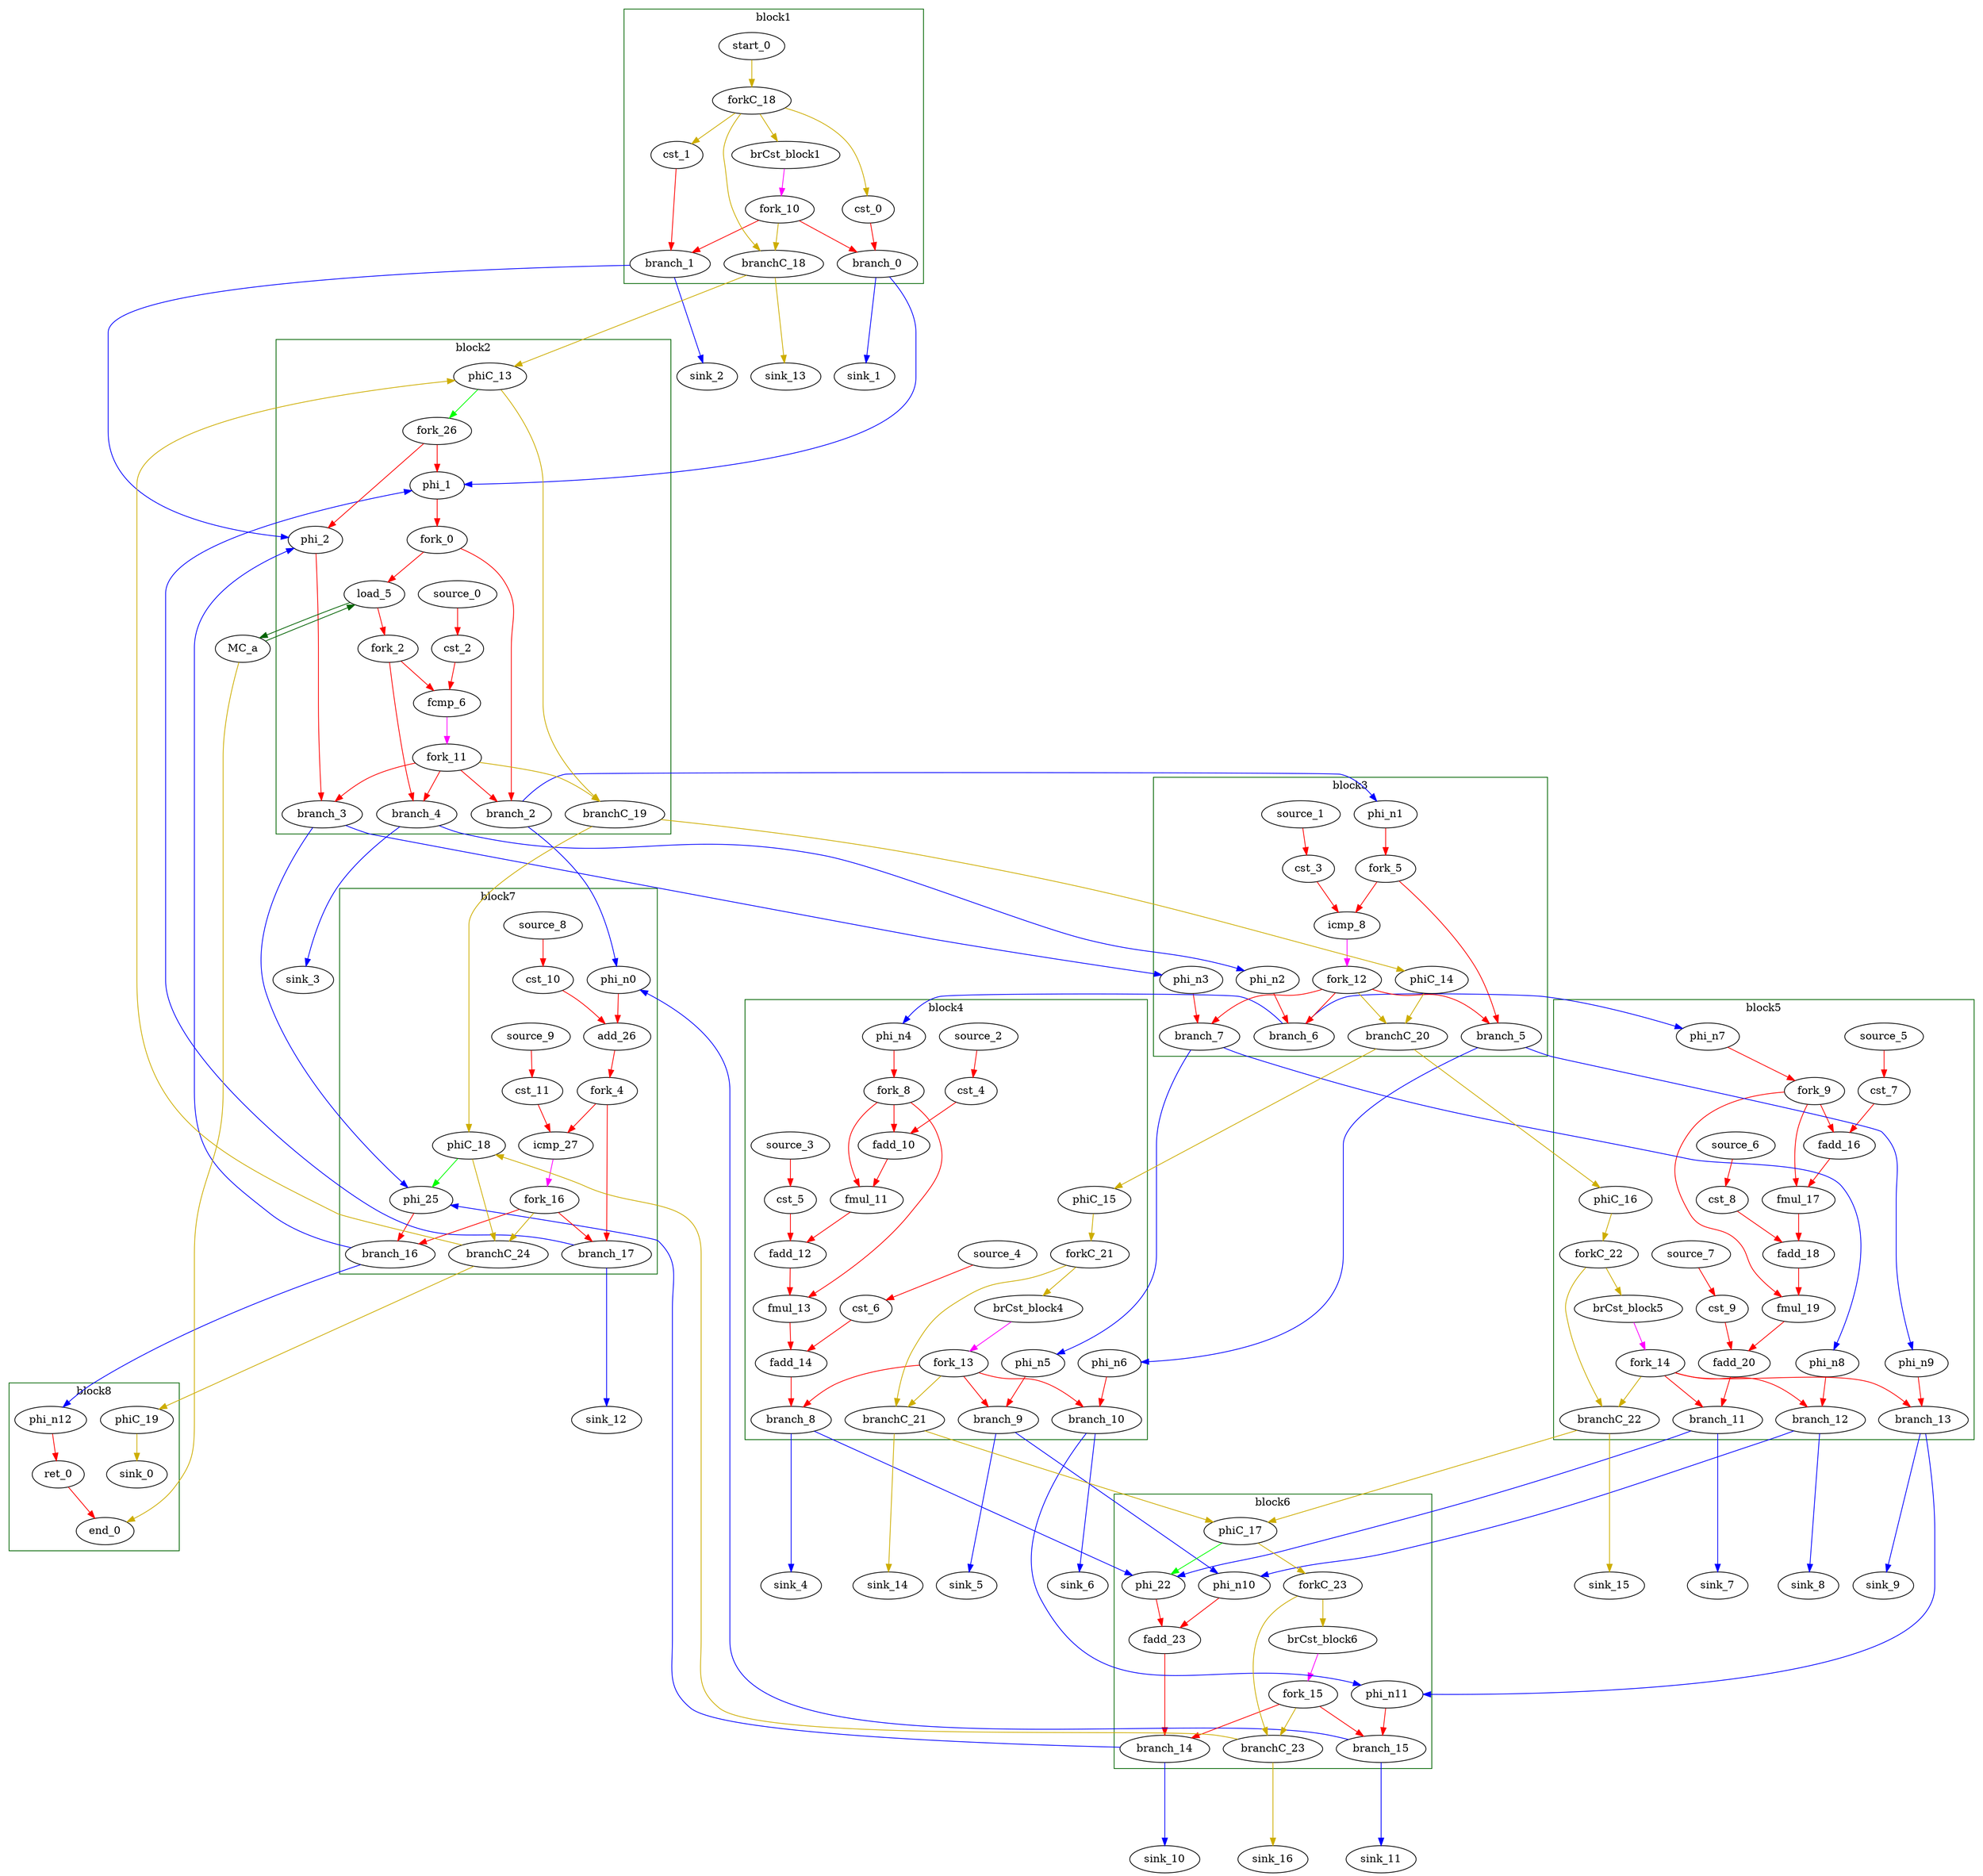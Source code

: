 Digraph G {
	splines=spline;
//DHLS version: 0.1.1" [shape = "none" pos = "20,20!"]
		"brCst_block1" [type = "Constant", bbID= 1, in = "in1:1", out = "out1:1", value = "0x1"];
		"cst_0" [type = "Constant", bbID= 1, in = "in1:1", out = "out1:1", value = "0x00000000"];
		"phi_1" [type = "Mux", bbID= 2, in = "in1?:1 in2:10 in3:10 ", out = "out1:10", delay=1.397];
		"cst_1" [type = "Constant", bbID= 1, in = "in1:32", out = "out1:32", value = "0x00000000"];
		"phi_2" [type = "Mux", bbID= 2, in = "in1?:1 in2:32 in3:32 ", out = "out1:32", delay=1.397];
		"load_5" [type = "Operator", bbID= 2, op = "mc_load_op", bbID= 2, portId= 0, in = "in1:32 in2:10 ", out = "out1:32 out2:10 ", delay=1.412, latency=2, II=1];
		"cst_2" [type = "Constant", bbID= 2, in = "in1:32", out = "out1:32", value = "0x00000000"];
		"fcmp_6" [type = "Operator", bbID= 2, op = "fcmp_ult_op", in = "in1:32 in2:32 ", out = "out1:1 ", delay=1.895, latency=2, II=1];
		"cst_3" [type = "Constant", bbID= 3, in = "in1:3", out = "out1:3", value = "0x00000005"];
		"icmp_8" [type = "Operator", bbID= 3, op = "icmp_ugt_op", in = "in1:10 in2:10 ", out = "out1:1 ", delay=1.907, latency=0, II=1];
		"cst_4" [type = "Constant", bbID= 4, in = "in1:32", out = "out1:32", value = "0x3E800000"];
		"fadd_10" [type = "Operator", bbID= 4, op = "fadd_op", in = "in1:32 in2:32 ", out = "out1:32 ", delay=0.000, latency=10, II=1];
		"fmul_11" [type = "Operator", bbID= 4, op = "fmul_op", in = "in1:32 in2:32 ", out = "out1:32 ", delay=0.000, latency=6, II=1];
		"cst_5" [type = "Constant", bbID= 4, in = "in1:32", out = "out1:32", value = "0x3F000000"];
		"fadd_12" [type = "Operator", bbID= 4, op = "fadd_op", in = "in1:32 in2:32 ", out = "out1:32 ", delay=0.000, latency=10, II=1];
		"fmul_13" [type = "Operator", bbID= 4, op = "fmul_op", in = "in1:32 in2:32 ", out = "out1:32 ", delay=0.000, latency=6, II=1];
		"cst_6" [type = "Constant", bbID= 4, in = "in1:32", out = "out1:32", value = "0x3E000000"];
		"fadd_14" [type = "Operator", bbID= 4, op = "fadd_op", in = "in1:32 in2:32 ", out = "out1:32 ", delay=0.000, latency=10, II=1];
		"brCst_block4" [type = "Constant", bbID= 4, in = "in1:1", out = "out1:1", value = "0x1"];
		"cst_7" [type = "Constant", bbID= 5, in = "in1:32", out = "out1:32", value = "0x3F23D70A"];
		"fadd_16" [type = "Operator", bbID= 5, op = "fadd_op", in = "in1:32 in2:32 ", out = "out1:32 ", delay=0.000, latency=10, II=1];
		"fmul_17" [type = "Operator", bbID= 5, op = "fmul_op", in = "in1:32 in2:32 ", out = "out1:32 ", delay=0.000, latency=6, II=1];
		"cst_8" [type = "Constant", bbID= 5, in = "in1:32", out = "out1:32", value = "0x3F333333"];
		"fadd_18" [type = "Operator", bbID= 5, op = "fadd_op", in = "in1:32 in2:32 ", out = "out1:32 ", delay=0.000, latency=10, II=1];
		"fmul_19" [type = "Operator", bbID= 5, op = "fmul_op", in = "in1:32 in2:32 ", out = "out1:32 ", delay=0.000, latency=6, II=1];
		"cst_9" [type = "Constant", bbID= 5, in = "in1:32", out = "out1:32", value = "0x3E570A3D"];
		"fadd_20" [type = "Operator", bbID= 5, op = "fadd_op", in = "in1:32 in2:32 ", out = "out1:32 ", delay=0.000, latency=10, II=1];
		"brCst_block5" [type = "Constant", bbID= 5, in = "in1:1", out = "out1:1", value = "0x1"];
		"phi_22" [type = "Mux", bbID= 6, in = "in1?:1 in2:32 in3:32 ", out = "out1:32", delay=1.397];
		"fadd_23" [type = "Operator", bbID= 6, op = "fadd_op", in = "in1:32 in2:32 ", out = "out1:32 ", delay=0.000, latency=10, II=1];
		"brCst_block6" [type = "Constant", bbID= 6, in = "in1:1", out = "out1:1", value = "0x1"];
		"phi_25" [type = "Mux", bbID= 7, in = "in1?:1 in2:32 in3:32 ", out = "out1:32", delay=1.397];
		"cst_10" [type = "Constant", bbID= 7, in = "in1:1", out = "out1:1", value = "0x00000001"];
		"add_26" [type = "Operator", bbID= 7, op = "add_op", in = "in1:10 in2:10 ", out = "out1:10 ", delay=2.287, latency=0, II=1];
		"cst_11" [type = "Constant", bbID= 7, in = "in1:10", out = "out1:10", value = "0x000003E8"];
		"icmp_27" [type = "Operator", bbID= 7, op = "icmp_ult_op", in = "in1:10 in2:10 ", out = "out1:1 ", delay=1.907, latency=0, II=1];
		"ret_0" [type = "Operator", bbID= 8, op = "ret_op", in = "in1:32 ", out = "out1:32 ", delay=0.000, latency=0, II=1];
		"phi_n0" [type = "Merge", bbID= 7, in = "in1:10 in2:10 ", out = "out1:10", delay=1.397];
		"phi_n1" [type = "Merge", bbID= 3, in = "in1:10 ", out = "out1:10", delay=0.000];
		"phi_n2" [type = "Merge", bbID= 3, in = "in1:32 ", out = "out1:32", delay=0.000];
		"phi_n3" [type = "Merge", bbID= 3, in = "in1:32 ", out = "out1:32", delay=0.000];
		"phi_n4" [type = "Merge", bbID= 4, in = "in1:32 ", out = "out1:32", delay=0.000];
		"phi_n5" [type = "Merge", bbID= 4, in = "in1:32 ", out = "out1:32", delay=0.000];
		"phi_n6" [type = "Merge", bbID= 4, in = "in1:10 ", out = "out1:10", delay=0.000];
		"phi_n7" [type = "Merge", bbID= 5, in = "in1:32 ", out = "out1:32", delay=0.000];
		"phi_n8" [type = "Merge", bbID= 5, in = "in1:32 ", out = "out1:32", delay=0.000];
		"phi_n9" [type = "Merge", bbID= 5, in = "in1:10 ", out = "out1:10", delay=0.000];
		"phi_n10" [type = "Merge", bbID= 6, in = "in1:32 in2:32 ", out = "out1:32", delay=1.397];
		"phi_n11" [type = "Merge", bbID= 6, in = "in1:10 in2:10 ", out = "out1:10", delay=1.397];
		"phi_n12" [type = "Merge", bbID= 8, in = "in1:32 ", out = "out1:32", delay=0.000];
		"fork_0" [type = "Fork", bbID= 2, in = "in1:10", out = "out1:10 out2:10 "];
		"fork_2" [type = "Fork", bbID= 2, in = "in1:32", out = "out1:32 out2:32 "];
		"fork_4" [type = "Fork", bbID= 7, in = "in1:10", out = "out1:10 out2:10 "];
		"fork_5" [type = "Fork", bbID= 3, in = "in1:10", out = "out1:10 out2:10 "];
		"fork_8" [type = "Fork", bbID= 4, in = "in1:32", out = "out1:32 out2:32 out3:32 "];
		"fork_9" [type = "Fork", bbID= 5, in = "in1:32", out = "out1:32 out2:32 out3:32 "];
		"branch_0" [type = "Branch", bbID= 1,  in = "in1:1 in2?:1", out = "out1+:1 out2-:1"];
		"branch_1" [type = "Branch", bbID= 1,  in = "in1:32 in2?:1", out = "out1+:32 out2-:32"];
		"fork_10" [type = "Fork", bbID= 1, in = "in1:1", out = "out1:1 out2:1 out3:1 "];
		"branch_2" [type = "Branch", bbID= 2,  in = "in1:10 in2?:1", out = "out1+:10 out2-:10"];
		"branch_3" [type = "Branch", bbID= 2,  in = "in1:32 in2?:1", out = "out1+:32 out2-:32"];
		"branch_4" [type = "Branch", bbID= 2,  in = "in1:32 in2?:1", out = "out1+:32 out2-:32"];
		"fork_11" [type = "Fork", bbID= 2, in = "in1:1", out = "out1:1 out2:1 out3:1 out4:1 "];
		"branch_5" [type = "Branch", bbID= 3,  in = "in1:10 in2?:1", out = "out1+:10 out2-:10"];
		"branch_6" [type = "Branch", bbID= 3,  in = "in1:32 in2?:1", out = "out1+:32 out2-:32"];
		"branch_7" [type = "Branch", bbID= 3,  in = "in1:32 in2?:1", out = "out1+:32 out2-:32"];
		"fork_12" [type = "Fork", bbID= 3, in = "in1:1", out = "out1:1 out2:1 out3:1 out4:1 "];
		"branch_8" [type = "Branch", bbID= 4,  in = "in1:32 in2?:1", out = "out1+:32 out2-:32"];
		"branch_9" [type = "Branch", bbID= 4,  in = "in1:32 in2?:1", out = "out1+:32 out2-:32"];
		"branch_10" [type = "Branch", bbID= 4,  in = "in1:10 in2?:1", out = "out1+:10 out2-:10"];
		"fork_13" [type = "Fork", bbID= 4, in = "in1:1", out = "out1:1 out2:1 out3:1 out4:1 "];
		"branch_11" [type = "Branch", bbID= 5,  in = "in1:32 in2?:1", out = "out1+:32 out2-:32"];
		"branch_12" [type = "Branch", bbID= 5,  in = "in1:32 in2?:1", out = "out1+:32 out2-:32"];
		"branch_13" [type = "Branch", bbID= 5,  in = "in1:10 in2?:1", out = "out1+:10 out2-:10"];
		"fork_14" [type = "Fork", bbID= 5, in = "in1:1", out = "out1:1 out2:1 out3:1 out4:1 "];
		"branch_14" [type = "Branch", bbID= 6,  in = "in1:32 in2?:1", out = "out1+:32 out2-:32"];
		"branch_15" [type = "Branch", bbID= 6,  in = "in1:10 in2?:1", out = "out1+:10 out2-:10"];
		"fork_15" [type = "Fork", bbID= 6, in = "in1:1", out = "out1:1 out2:1 out3:1 "];
		"branch_16" [type = "Branch", bbID= 7,  in = "in1:32 in2?:1", out = "out1+:32 out2-:32"];
		"branch_17" [type = "Branch", bbID= 7,  in = "in1:10 in2?:1", out = "out1+:10 out2-:10"];
		"fork_16" [type = "Fork", bbID= 7, in = "in1:1", out = "out1:1 out2:1 out3:1 "];
		"MC_a" [type = "MC", bbID= 0, in = "in1:10*l0a ", out = "out1:32*l0d out2:0*e ", memory = "a", bbcount = 0, ldcount = 1, stcount = 0];
		"end_0" [type = "Exit", bbID= 0, in = "in1:0*e in2:32 ", out = "out1:32"];
		"start_0" [type = "Entry", control= "true", bbID= 1, in = "in1:0", out = "out1:0"];
		"forkC_18" [type = "Fork", bbID= 1, in = "in1:0", out = "out1:0 out2:0 out3:0 out4:0 "];
		"branchC_18" [type = "Branch", bbID= 1,  in = "in1:0 in2?:1", out = "out1+:0 out2-:0"];
		"phiC_13" [type = "CntrlMerge", bbID= 2, in = "in1:0 in2:0 ", out = "out1:0 out2?:1", delay=0.000];
		"branchC_19" [type = "Branch", bbID= 2,  in = "in1:0 in2?:1", out = "out1+:0 out2-:0"];
		"phiC_14" [type = "Merge", bbID= 3, in = "in1:0 ", out = "out1:0", delay=0.000];
		"branchC_20" [type = "Branch", bbID= 3,  in = "in1:0 in2?:1", out = "out1+:0 out2-:0"];
		"phiC_15" [type = "Merge", bbID= 4, in = "in1:0 ", out = "out1:0", delay=0.000];
		"forkC_21" [type = "Fork", bbID= 4, in = "in1:0", out = "out1:0 out2:0 "];
		"branchC_21" [type = "Branch", bbID= 4,  in = "in1:0 in2?:1", out = "out1+:0 out2-:0"];
		"phiC_16" [type = "Merge", bbID= 5, in = "in1:0 ", out = "out1:0", delay=0.000];
		"forkC_22" [type = "Fork", bbID= 5, in = "in1:0", out = "out1:0 out2:0 "];
		"branchC_22" [type = "Branch", bbID= 5,  in = "in1:0 in2?:1", out = "out1+:0 out2-:0"];
		"phiC_17" [type = "CntrlMerge", bbID= 6, in = "in1:0 in2:0 ", out = "out1:0 out2?:1", delay=0.000];
		"forkC_23" [type = "Fork", bbID= 6, in = "in1:0", out = "out1:0 out2:0 "];
		"branchC_23" [type = "Branch", bbID= 6,  in = "in1:0 in2?:1", out = "out1+:0 out2-:0"];
		"phiC_18" [type = "CntrlMerge", bbID= 7, in = "in1:0 in2:0 ", out = "out1:0 out2?:1", delay=0.000];
		"branchC_24" [type = "Branch", bbID= 7,  in = "in1:0 in2?:1", out = "out1+:0 out2-:0"];
		"phiC_19" [type = "Merge", bbID= 8, in = "in1:0 ", out = "out1:0", delay=0.000];
		"sink_0" [type = "Sink", bbID= 0, in = "in1:0"];
		"sink_1" [type = "Sink", bbID= 0, in = "in1:1"];
		"sink_2" [type = "Sink", bbID= 0, in = "in1:32"];
		"sink_3" [type = "Sink", bbID= 0, in = "in1:32"];
		"sink_4" [type = "Sink", bbID= 0, in = "in1:32"];
		"sink_5" [type = "Sink", bbID= 0, in = "in1:32"];
		"sink_6" [type = "Sink", bbID= 0, in = "in1:10"];
		"sink_7" [type = "Sink", bbID= 0, in = "in1:32"];
		"sink_8" [type = "Sink", bbID= 0, in = "in1:32"];
		"sink_9" [type = "Sink", bbID= 0, in = "in1:10"];
		"sink_10" [type = "Sink", bbID= 0, in = "in1:32"];
		"sink_11" [type = "Sink", bbID= 0, in = "in1:10"];
		"sink_12" [type = "Sink", bbID= 0, in = "in1:10"];
		"sink_13" [type = "Sink", bbID= 0, in = "in1:0"];
		"sink_14" [type = "Sink", bbID= 0, in = "in1:0"];
		"sink_15" [type = "Sink", bbID= 0, in = "in1:0"];
		"sink_16" [type = "Sink", bbID= 0, in = "in1:0"];
		"source_0" [type = "Source", bbID= 2, out = "out1:32"];
		"source_1" [type = "Source", bbID= 3, out = "out1:3"];
		"source_2" [type = "Source", bbID= 4, out = "out1:32"];
		"source_3" [type = "Source", bbID= 4, out = "out1:32"];
		"source_4" [type = "Source", bbID= 4, out = "out1:32"];
		"source_5" [type = "Source", bbID= 5, out = "out1:32"];
		"source_6" [type = "Source", bbID= 5, out = "out1:32"];
		"source_7" [type = "Source", bbID= 5, out = "out1:32"];
		"source_8" [type = "Source", bbID= 7, out = "out1:1"];
		"source_9" [type = "Source", bbID= 7, out = "out1:10"];
		"fork_26" [type = "Fork", bbID= 2, in = "in1:1", out = "out1:1 out2:1 "];
		"load_5" -> "MC_a" [color = "darkgreen", mem_address = "true", from = "out2", to = "in1"];
		"MC_a" -> "load_5" [color = "darkgreen", mem_address = "false", from = "out1", to = "in1"];
		"MC_a" -> "end_0" [color = "gold3", from = "out2", to = "in1"];
	subgraph cluster_0 {
	color = "darkgreen";
		label = "block1";
		"brCst_block1" -> "fork_10" [color = "magenta", from = "out1", to = "in1"];
		"cst_0" -> "branch_0" [color = "red", from = "out1", to = "in1"];
		"cst_1" -> "branch_1" [color = "red", from = "out1", to = "in1"];
		"fork_10" -> "branch_1" [color = "red", from = "out1", to = "in2"];
		"fork_10" -> "branch_0" [color = "red", from = "out2", to = "in2"];
		"fork_10" -> "branchC_18" [color = "gold3", from = "out3", to = "in2"];
		"start_0" -> "forkC_18" [color = "gold3", from = "out1", to = "in1"];
		"forkC_18" -> "cst_0" [color = "gold3", from = "out1", to = "in1"];
		"forkC_18" -> "cst_1" [color = "gold3", from = "out2", to = "in1"];
		"forkC_18" -> "branchC_18" [color = "gold3", from = "out3", to = "in1"];
		"forkC_18" -> "brCst_block1" [color = "gold3", from = "out4", to = "in1"];
	}
		"branch_0" -> "phi_1" [color = "blue", minlen = 3, from = "out1", to = "in2"];
		"branch_0" -> "sink_1" [color = "blue", minlen = 3, from = "out2", to = "in1"];
		"branch_1" -> "phi_2" [color = "blue", minlen = 3, from = "out1", to = "in2"];
		"branch_1" -> "sink_2" [color = "blue", minlen = 3, from = "out2", to = "in1"];
		"branchC_18" -> "phiC_13" [color = "gold3", minlen = 3, from = "out1", to = "in1"];
		"branchC_18" -> "sink_13" [color = "gold3", minlen = 3, from = "out2", to = "in1"];
	subgraph cluster_1 {
	color = "darkgreen";
		label = "block2";
		"phi_1" -> "fork_0" [color = "red", from = "out1", to = "in1"];
		"phi_2" -> "branch_3" [color = "red", from = "out1", to = "in1"];
		"load_5" -> "fork_2" [color = "red", from = "out1", to = "in1"];
		"cst_2" -> "fcmp_6" [color = "red", from = "out1", to = "in2"];
		"fcmp_6" -> "fork_11" [color = "magenta", from = "out1", to = "in1"];
		"fork_0" -> "load_5" [color = "red", from = "out1", to = "in2"];
		"fork_0" -> "branch_2" [color = "red", from = "out2", to = "in1"];
		"fork_2" -> "fcmp_6" [color = "red", from = "out1", to = "in1"];
		"fork_2" -> "branch_4" [color = "red", from = "out2", to = "in1"];
		"fork_11" -> "branch_4" [color = "red", from = "out1", to = "in2"];
		"fork_11" -> "branch_3" [color = "red", from = "out2", to = "in2"];
		"fork_11" -> "branch_2" [color = "red", from = "out3", to = "in2"];
		"fork_11" -> "branchC_19" [color = "gold3", from = "out4", to = "in2"];
		"phiC_13" -> "fork_26" [color = "green", from = "out2", to = "in1"];
		"phiC_13" -> "branchC_19" [color = "gold3", from = "out1", to = "in1"];
		"source_0" -> "cst_2" [color = "red", from = "out1", to = "in1"];
		"fork_26" -> "phi_1" [color = "red", from = "out1", to = "in1"];
		"fork_26" -> "phi_2" [color = "red", from = "out2", to = "in1"];
	}
		"branch_2" -> "phi_n1" [color = "blue", minlen = 3, from = "out2", to = "in1"];
		"branch_2" -> "phi_n0" [color = "blue", minlen = 3, from = "out1", to = "in1"];
		"branch_3" -> "phi_n3" [color = "blue", minlen = 3, from = "out2", to = "in1"];
		"branch_3" -> "phi_25" [color = "blue", minlen = 3, from = "out1", to = "in2"];
		"branch_4" -> "phi_n2" [color = "blue", minlen = 3, from = "out2", to = "in1"];
		"branch_4" -> "sink_3" [color = "blue", minlen = 3, from = "out1", to = "in1"];
		"branchC_19" -> "phiC_14" [color = "gold3", minlen = 3, from = "out2", to = "in1"];
		"branchC_19" -> "phiC_18" [color = "gold3", minlen = 3, from = "out1", to = "in1"];
	subgraph cluster_2 {
	color = "darkgreen";
		label = "block3";
		"cst_3" -> "icmp_8" [color = "red", from = "out1", to = "in2"];
		"icmp_8" -> "fork_12" [color = "magenta", from = "out1", to = "in1"];
		"phi_n1" -> "fork_5" [color = "red", from = "out1", to = "in1"];
		"phi_n2" -> "branch_6" [color = "red", from = "out1", to = "in1"];
		"phi_n3" -> "branch_7" [color = "red", from = "out1", to = "in1"];
		"fork_5" -> "icmp_8" [color = "red", from = "out1", to = "in1"];
		"fork_5" -> "branch_5" [color = "red", from = "out2", to = "in1"];
		"fork_12" -> "branch_7" [color = "red", from = "out1", to = "in2"];
		"fork_12" -> "branch_6" [color = "red", from = "out2", to = "in2"];
		"fork_12" -> "branch_5" [color = "red", from = "out3", to = "in2"];
		"fork_12" -> "branchC_20" [color = "gold3", from = "out4", to = "in2"];
		"phiC_14" -> "branchC_20" [color = "gold3", from = "out1", to = "in1"];
		"source_1" -> "cst_3" [color = "red", from = "out1", to = "in1"];
	}
		"branch_5" -> "phi_n6" [color = "blue", minlen = 3, from = "out1", to = "in1"];
		"branch_5" -> "phi_n9" [color = "blue", minlen = 3, from = "out2", to = "in1"];
		"branch_6" -> "phi_n4" [color = "blue", minlen = 3, from = "out1", to = "in1"];
		"branch_6" -> "phi_n7" [color = "blue", minlen = 3, from = "out2", to = "in1"];
		"branch_7" -> "phi_n5" [color = "blue", minlen = 3, from = "out1", to = "in1"];
		"branch_7" -> "phi_n8" [color = "blue", minlen = 3, from = "out2", to = "in1"];
		"branchC_20" -> "phiC_15" [color = "gold3", minlen = 3, from = "out1", to = "in1"];
		"branchC_20" -> "phiC_16" [color = "gold3", minlen = 3, from = "out2", to = "in1"];
	subgraph cluster_3 {
	color = "darkgreen";
		label = "block4";
		"cst_4" -> "fadd_10" [color = "red", from = "out1", to = "in2"];
		"fadd_10" -> "fmul_11" [color = "red", from = "out1", to = "in1"];
		"fmul_11" -> "fadd_12" [color = "red", from = "out1", to = "in1"];
		"cst_5" -> "fadd_12" [color = "red", from = "out1", to = "in2"];
		"fadd_12" -> "fmul_13" [color = "red", from = "out1", to = "in1"];
		"fmul_13" -> "fadd_14" [color = "red", from = "out1", to = "in1"];
		"cst_6" -> "fadd_14" [color = "red", from = "out1", to = "in2"];
		"fadd_14" -> "branch_8" [color = "red", from = "out1", to = "in1"];
		"brCst_block4" -> "fork_13" [color = "magenta", from = "out1", to = "in1"];
		"phi_n4" -> "fork_8" [color = "red", from = "out1", to = "in1"];
		"phi_n5" -> "branch_9" [color = "red", from = "out1", to = "in1"];
		"phi_n6" -> "branch_10" [color = "red", from = "out1", to = "in1"];
		"fork_8" -> "fadd_10" [color = "red", from = "out1", to = "in1"];
		"fork_8" -> "fmul_11" [color = "red", from = "out2", to = "in2"];
		"fork_8" -> "fmul_13" [color = "red", from = "out3", to = "in2"];
		"fork_13" -> "branch_10" [color = "red", from = "out1", to = "in2"];
		"fork_13" -> "branch_9" [color = "red", from = "out2", to = "in2"];
		"fork_13" -> "branch_8" [color = "red", from = "out3", to = "in2"];
		"fork_13" -> "branchC_21" [color = "gold3", from = "out4", to = "in2"];
		"phiC_15" -> "forkC_21" [color = "gold3", from = "out1", to = "in1"];
		"forkC_21" -> "branchC_21" [color = "gold3", from = "out1", to = "in1"];
		"forkC_21" -> "brCst_block4" [color = "gold3", from = "out2", to = "in1"];
		"source_2" -> "cst_4" [color = "red", from = "out1", to = "in1"];
		"source_3" -> "cst_5" [color = "red", from = "out1", to = "in1"];
		"source_4" -> "cst_6" [color = "red", from = "out1", to = "in1"];
	}
		"branch_8" -> "phi_22" [color = "blue", minlen = 3, from = "out1", to = "in2"];
		"branch_8" -> "sink_4" [color = "blue", minlen = 3, from = "out2", to = "in1"];
		"branch_9" -> "phi_n10" [color = "blue", minlen = 3, from = "out1", to = "in1"];
		"branch_9" -> "sink_5" [color = "blue", minlen = 3, from = "out2", to = "in1"];
		"branch_10" -> "phi_n11" [color = "blue", minlen = 3, from = "out1", to = "in1"];
		"branch_10" -> "sink_6" [color = "blue", minlen = 3, from = "out2", to = "in1"];
		"branchC_21" -> "phiC_17" [color = "gold3", minlen = 3, from = "out1", to = "in1"];
		"branchC_21" -> "sink_14" [color = "gold3", minlen = 3, from = "out2", to = "in1"];
	subgraph cluster_4 {
	color = "darkgreen";
		label = "block5";
		"cst_7" -> "fadd_16" [color = "red", from = "out1", to = "in2"];
		"fadd_16" -> "fmul_17" [color = "red", from = "out1", to = "in1"];
		"fmul_17" -> "fadd_18" [color = "red", from = "out1", to = "in1"];
		"cst_8" -> "fadd_18" [color = "red", from = "out1", to = "in2"];
		"fadd_18" -> "fmul_19" [color = "red", from = "out1", to = "in1"];
		"fmul_19" -> "fadd_20" [color = "red", from = "out1", to = "in1"];
		"cst_9" -> "fadd_20" [color = "red", from = "out1", to = "in2"];
		"fadd_20" -> "branch_11" [color = "red", from = "out1", to = "in1"];
		"brCst_block5" -> "fork_14" [color = "magenta", from = "out1", to = "in1"];
		"phi_n7" -> "fork_9" [color = "red", from = "out1", to = "in1"];
		"phi_n8" -> "branch_12" [color = "red", from = "out1", to = "in1"];
		"phi_n9" -> "branch_13" [color = "red", from = "out1", to = "in1"];
		"fork_9" -> "fadd_16" [color = "red", from = "out1", to = "in1"];
		"fork_9" -> "fmul_17" [color = "red", from = "out2", to = "in2"];
		"fork_9" -> "fmul_19" [color = "red", from = "out3", to = "in2"];
		"fork_14" -> "branch_13" [color = "red", from = "out1", to = "in2"];
		"fork_14" -> "branch_12" [color = "red", from = "out2", to = "in2"];
		"fork_14" -> "branch_11" [color = "red", from = "out3", to = "in2"];
		"fork_14" -> "branchC_22" [color = "gold3", from = "out4", to = "in2"];
		"phiC_16" -> "forkC_22" [color = "gold3", from = "out1", to = "in1"];
		"forkC_22" -> "branchC_22" [color = "gold3", from = "out1", to = "in1"];
		"forkC_22" -> "brCst_block5" [color = "gold3", from = "out2", to = "in1"];
		"source_5" -> "cst_7" [color = "red", from = "out1", to = "in1"];
		"source_6" -> "cst_8" [color = "red", from = "out1", to = "in1"];
		"source_7" -> "cst_9" [color = "red", from = "out1", to = "in1"];
	}
		"branch_11" -> "phi_22" [color = "blue", minlen = 3, from = "out1", to = "in3"];
		"branch_11" -> "sink_7" [color = "blue", minlen = 3, from = "out2", to = "in1"];
		"branch_12" -> "phi_n10" [color = "blue", minlen = 3, from = "out1", to = "in2"];
		"branch_12" -> "sink_8" [color = "blue", minlen = 3, from = "out2", to = "in1"];
		"branch_13" -> "phi_n11" [color = "blue", minlen = 3, from = "out1", to = "in2"];
		"branch_13" -> "sink_9" [color = "blue", minlen = 3, from = "out2", to = "in1"];
		"branchC_22" -> "phiC_17" [color = "gold3", minlen = 3, from = "out1", to = "in2"];
		"branchC_22" -> "sink_15" [color = "gold3", minlen = 3, from = "out2", to = "in1"];
	subgraph cluster_5 {
	color = "darkgreen";
		label = "block6";
		"phi_22" -> "fadd_23" [color = "red", from = "out1", to = "in2"];
		"fadd_23" -> "branch_14" [color = "red", from = "out1", to = "in1"];
		"brCst_block6" -> "fork_15" [color = "magenta", from = "out1", to = "in1"];
		"phi_n10" -> "fadd_23" [color = "red", from = "out1", to = "in1"];
		"phi_n11" -> "branch_15" [color = "red", from = "out1", to = "in1"];
		"fork_15" -> "branch_15" [color = "red", from = "out1", to = "in2"];
		"fork_15" -> "branch_14" [color = "red", from = "out2", to = "in2"];
		"fork_15" -> "branchC_23" [color = "gold3", from = "out3", to = "in2"];
		"phiC_17" -> "phi_22" [color = "green", from = "out2", to = "in1"];
		"phiC_17" -> "forkC_23" [color = "gold3", from = "out1", to = "in1"];
		"forkC_23" -> "branchC_23" [color = "gold3", from = "out1", to = "in1"];
		"forkC_23" -> "brCst_block6" [color = "gold3", from = "out2", to = "in1"];
	}
		"branch_14" -> "phi_25" [color = "blue", minlen = 3, from = "out1", to = "in3"];
		"branch_14" -> "sink_10" [color = "blue", minlen = 3, from = "out2", to = "in1"];
		"branch_15" -> "phi_n0" [color = "blue", minlen = 3, from = "out1", to = "in2"];
		"branch_15" -> "sink_11" [color = "blue", minlen = 3, from = "out2", to = "in1"];
		"branchC_23" -> "phiC_18" [color = "gold3", minlen = 3, from = "out1", to = "in2"];
		"branchC_23" -> "sink_16" [color = "gold3", minlen = 3, from = "out2", to = "in1"];
	subgraph cluster_6 {
	color = "darkgreen";
		label = "block7";
		"phi_25" -> "branch_16" [color = "red", from = "out1", to = "in1"];
		"cst_10" -> "add_26" [color = "red", from = "out1", to = "in2"];
		"add_26" -> "fork_4" [color = "red", from = "out1", to = "in1"];
		"cst_11" -> "icmp_27" [color = "red", from = "out1", to = "in2"];
		"icmp_27" -> "fork_16" [color = "magenta", from = "out1", to = "in1"];
		"phi_n0" -> "add_26" [color = "red", from = "out1", to = "in1"];
		"fork_4" -> "icmp_27" [color = "red", from = "out1", to = "in1"];
		"fork_4" -> "branch_17" [color = "red", from = "out2", to = "in1"];
		"fork_16" -> "branch_17" [color = "red", from = "out1", to = "in2"];
		"fork_16" -> "branch_16" [color = "red", from = "out2", to = "in2"];
		"fork_16" -> "branchC_24" [color = "gold3", from = "out3", to = "in2"];
		"phiC_18" -> "phi_25" [color = "green", from = "out2", to = "in1"];
		"phiC_18" -> "branchC_24" [color = "gold3", from = "out1", to = "in1"];
		"source_8" -> "cst_10" [color = "red", from = "out1", to = "in1"];
		"source_9" -> "cst_11" [color = "red", from = "out1", to = "in1"];
	}
		"branch_16" -> "phi_2" [color = "blue", minlen = 3, from = "out1", to = "in3"];
		"branch_16" -> "phi_n12" [color = "blue", minlen = 3, from = "out2", to = "in1"];
		"branch_17" -> "phi_1" [color = "blue", minlen = 3, from = "out1", to = "in3"];
		"branch_17" -> "sink_12" [color = "blue", minlen = 3, from = "out2", to = "in1"];
		"branchC_24" -> "phiC_13" [color = "gold3", minlen = 3, from = "out1", to = "in2"];
		"branchC_24" -> "phiC_19" [color = "gold3", minlen = 3, from = "out2", to = "in1"];
	subgraph cluster_7 {
	color = "darkgreen";
		label = "block8";
		"ret_0" -> "end_0" [color = "red", from = "out1", to = "in2"];
		"phi_n12" -> "ret_0" [color = "red", from = "out1", to = "in1"];
		"phiC_19" -> "sink_0" [color = "gold3", from = "out1", to = "in1"];
	}
}